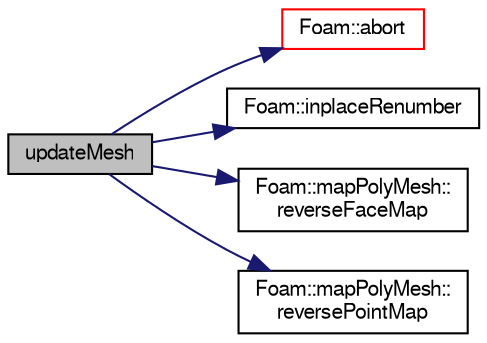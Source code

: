 digraph "updateMesh"
{
  bgcolor="transparent";
  edge [fontname="FreeSans",fontsize="10",labelfontname="FreeSans",labelfontsize="10"];
  node [fontname="FreeSans",fontsize="10",shape=record];
  rankdir="LR";
  Node1 [label="updateMesh",height=0.2,width=0.4,color="black", fillcolor="grey75", style="filled" fontcolor="black"];
  Node1 -> Node2 [color="midnightblue",fontsize="10",style="solid",fontname="FreeSans"];
  Node2 [label="Foam::abort",height=0.2,width=0.4,color="red",URL="$a10237.html#a447107a607d03e417307c203fa5fb44b"];
  Node1 -> Node3 [color="midnightblue",fontsize="10",style="solid",fontname="FreeSans"];
  Node3 [label="Foam::inplaceRenumber",height=0.2,width=0.4,color="black",URL="$a10237.html#a9b337312524f331043d60cc58a96a5e1",tooltip="Inplace renumber the values of a list. "];
  Node1 -> Node4 [color="midnightblue",fontsize="10",style="solid",fontname="FreeSans"];
  Node4 [label="Foam::mapPolyMesh::\lreverseFaceMap",height=0.2,width=0.4,color="black",URL="$a01392.html#a58d8d04b8651eb9e33156c7d7f2dcb74",tooltip="Reverse face map. "];
  Node1 -> Node5 [color="midnightblue",fontsize="10",style="solid",fontname="FreeSans"];
  Node5 [label="Foam::mapPolyMesh::\lreversePointMap",height=0.2,width=0.4,color="black",URL="$a01392.html#a354ff3d4f67f53468e641bb69a286bb2",tooltip="Reverse point map. "];
}
